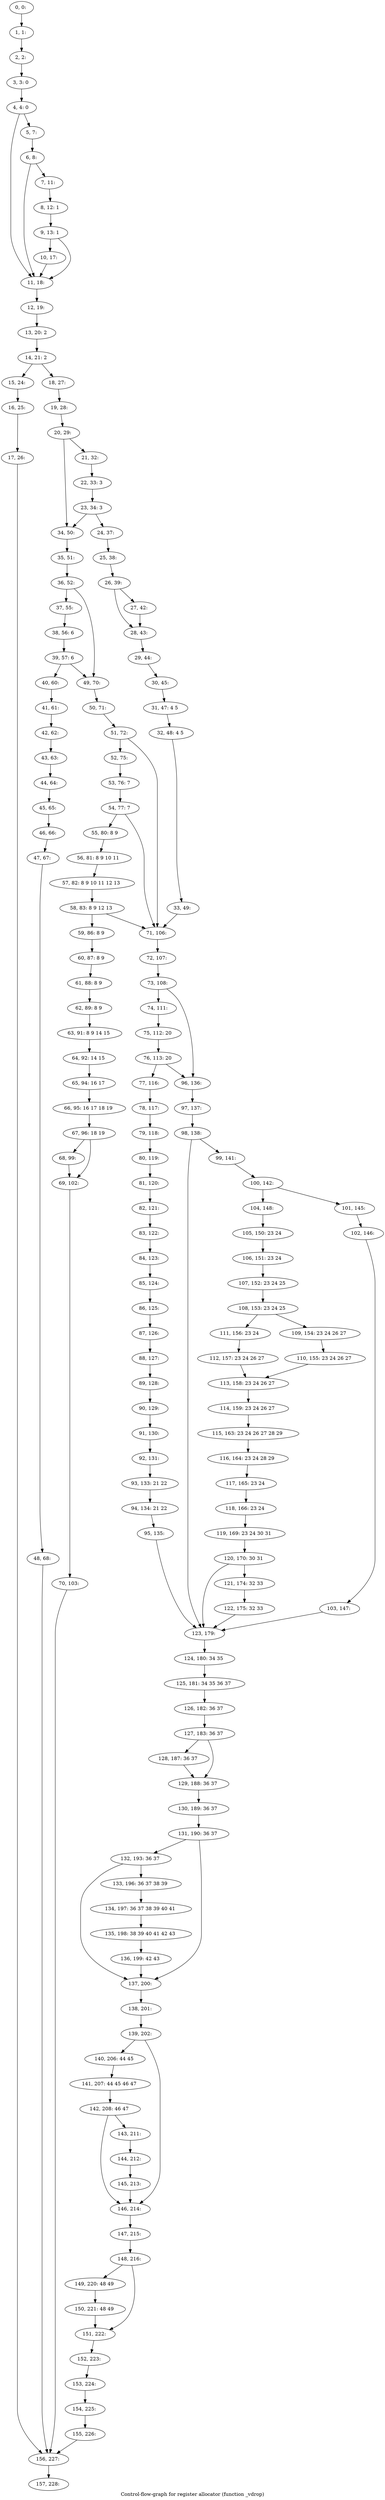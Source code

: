 digraph G {
graph [label="Control-flow-graph for register allocator (function _vdrop)"]
0[label="0, 0: "];
1[label="1, 1: "];
2[label="2, 2: "];
3[label="3, 3: 0 "];
4[label="4, 4: 0 "];
5[label="5, 7: "];
6[label="6, 8: "];
7[label="7, 11: "];
8[label="8, 12: 1 "];
9[label="9, 13: 1 "];
10[label="10, 17: "];
11[label="11, 18: "];
12[label="12, 19: "];
13[label="13, 20: 2 "];
14[label="14, 21: 2 "];
15[label="15, 24: "];
16[label="16, 25: "];
17[label="17, 26: "];
18[label="18, 27: "];
19[label="19, 28: "];
20[label="20, 29: "];
21[label="21, 32: "];
22[label="22, 33: 3 "];
23[label="23, 34: 3 "];
24[label="24, 37: "];
25[label="25, 38: "];
26[label="26, 39: "];
27[label="27, 42: "];
28[label="28, 43: "];
29[label="29, 44: "];
30[label="30, 45: "];
31[label="31, 47: 4 5 "];
32[label="32, 48: 4 5 "];
33[label="33, 49: "];
34[label="34, 50: "];
35[label="35, 51: "];
36[label="36, 52: "];
37[label="37, 55: "];
38[label="38, 56: 6 "];
39[label="39, 57: 6 "];
40[label="40, 60: "];
41[label="41, 61: "];
42[label="42, 62: "];
43[label="43, 63: "];
44[label="44, 64: "];
45[label="45, 65: "];
46[label="46, 66: "];
47[label="47, 67: "];
48[label="48, 68: "];
49[label="49, 70: "];
50[label="50, 71: "];
51[label="51, 72: "];
52[label="52, 75: "];
53[label="53, 76: 7 "];
54[label="54, 77: 7 "];
55[label="55, 80: 8 9 "];
56[label="56, 81: 8 9 10 11 "];
57[label="57, 82: 8 9 10 11 12 13 "];
58[label="58, 83: 8 9 12 13 "];
59[label="59, 86: 8 9 "];
60[label="60, 87: 8 9 "];
61[label="61, 88: 8 9 "];
62[label="62, 89: 8 9 "];
63[label="63, 91: 8 9 14 15 "];
64[label="64, 92: 14 15 "];
65[label="65, 94: 16 17 "];
66[label="66, 95: 16 17 18 19 "];
67[label="67, 96: 18 19 "];
68[label="68, 99: "];
69[label="69, 102: "];
70[label="70, 103: "];
71[label="71, 106: "];
72[label="72, 107: "];
73[label="73, 108: "];
74[label="74, 111: "];
75[label="75, 112: 20 "];
76[label="76, 113: 20 "];
77[label="77, 116: "];
78[label="78, 117: "];
79[label="79, 118: "];
80[label="80, 119: "];
81[label="81, 120: "];
82[label="82, 121: "];
83[label="83, 122: "];
84[label="84, 123: "];
85[label="85, 124: "];
86[label="86, 125: "];
87[label="87, 126: "];
88[label="88, 127: "];
89[label="89, 128: "];
90[label="90, 129: "];
91[label="91, 130: "];
92[label="92, 131: "];
93[label="93, 133: 21 22 "];
94[label="94, 134: 21 22 "];
95[label="95, 135: "];
96[label="96, 136: "];
97[label="97, 137: "];
98[label="98, 138: "];
99[label="99, 141: "];
100[label="100, 142: "];
101[label="101, 145: "];
102[label="102, 146: "];
103[label="103, 147: "];
104[label="104, 148: "];
105[label="105, 150: 23 24 "];
106[label="106, 151: 23 24 "];
107[label="107, 152: 23 24 25 "];
108[label="108, 153: 23 24 25 "];
109[label="109, 154: 23 24 26 27 "];
110[label="110, 155: 23 24 26 27 "];
111[label="111, 156: 23 24 "];
112[label="112, 157: 23 24 26 27 "];
113[label="113, 158: 23 24 26 27 "];
114[label="114, 159: 23 24 26 27 "];
115[label="115, 163: 23 24 26 27 28 29 "];
116[label="116, 164: 23 24 28 29 "];
117[label="117, 165: 23 24 "];
118[label="118, 166: 23 24 "];
119[label="119, 169: 23 24 30 31 "];
120[label="120, 170: 30 31 "];
121[label="121, 174: 32 33 "];
122[label="122, 175: 32 33 "];
123[label="123, 179: "];
124[label="124, 180: 34 35 "];
125[label="125, 181: 34 35 36 37 "];
126[label="126, 182: 36 37 "];
127[label="127, 183: 36 37 "];
128[label="128, 187: 36 37 "];
129[label="129, 188: 36 37 "];
130[label="130, 189: 36 37 "];
131[label="131, 190: 36 37 "];
132[label="132, 193: 36 37 "];
133[label="133, 196: 36 37 38 39 "];
134[label="134, 197: 36 37 38 39 40 41 "];
135[label="135, 198: 38 39 40 41 42 43 "];
136[label="136, 199: 42 43 "];
137[label="137, 200: "];
138[label="138, 201: "];
139[label="139, 202: "];
140[label="140, 206: 44 45 "];
141[label="141, 207: 44 45 46 47 "];
142[label="142, 208: 46 47 "];
143[label="143, 211: "];
144[label="144, 212: "];
145[label="145, 213: "];
146[label="146, 214: "];
147[label="147, 215: "];
148[label="148, 216: "];
149[label="149, 220: 48 49 "];
150[label="150, 221: 48 49 "];
151[label="151, 222: "];
152[label="152, 223: "];
153[label="153, 224: "];
154[label="154, 225: "];
155[label="155, 226: "];
156[label="156, 227: "];
157[label="157, 228: "];
0->1 ;
1->2 ;
2->3 ;
3->4 ;
4->5 ;
4->11 ;
5->6 ;
6->7 ;
6->11 ;
7->8 ;
8->9 ;
9->10 ;
9->11 ;
10->11 ;
11->12 ;
12->13 ;
13->14 ;
14->15 ;
14->18 ;
15->16 ;
16->17 ;
17->156 ;
18->19 ;
19->20 ;
20->21 ;
20->34 ;
21->22 ;
22->23 ;
23->24 ;
23->34 ;
24->25 ;
25->26 ;
26->27 ;
26->28 ;
27->28 ;
28->29 ;
29->30 ;
30->31 ;
31->32 ;
32->33 ;
33->71 ;
34->35 ;
35->36 ;
36->37 ;
36->49 ;
37->38 ;
38->39 ;
39->40 ;
39->49 ;
40->41 ;
41->42 ;
42->43 ;
43->44 ;
44->45 ;
45->46 ;
46->47 ;
47->48 ;
48->156 ;
49->50 ;
50->51 ;
51->52 ;
51->71 ;
52->53 ;
53->54 ;
54->55 ;
54->71 ;
55->56 ;
56->57 ;
57->58 ;
58->59 ;
58->71 ;
59->60 ;
60->61 ;
61->62 ;
62->63 ;
63->64 ;
64->65 ;
65->66 ;
66->67 ;
67->68 ;
67->69 ;
68->69 ;
69->70 ;
70->156 ;
71->72 ;
72->73 ;
73->74 ;
73->96 ;
74->75 ;
75->76 ;
76->77 ;
76->96 ;
77->78 ;
78->79 ;
79->80 ;
80->81 ;
81->82 ;
82->83 ;
83->84 ;
84->85 ;
85->86 ;
86->87 ;
87->88 ;
88->89 ;
89->90 ;
90->91 ;
91->92 ;
92->93 ;
93->94 ;
94->95 ;
95->123 ;
96->97 ;
97->98 ;
98->99 ;
98->123 ;
99->100 ;
100->101 ;
100->104 ;
101->102 ;
102->103 ;
103->123 ;
104->105 ;
105->106 ;
106->107 ;
107->108 ;
108->109 ;
108->111 ;
109->110 ;
110->113 ;
111->112 ;
112->113 ;
113->114 ;
114->115 ;
115->116 ;
116->117 ;
117->118 ;
118->119 ;
119->120 ;
120->121 ;
120->123 ;
121->122 ;
122->123 ;
123->124 ;
124->125 ;
125->126 ;
126->127 ;
127->128 ;
127->129 ;
128->129 ;
129->130 ;
130->131 ;
131->132 ;
131->137 ;
132->133 ;
132->137 ;
133->134 ;
134->135 ;
135->136 ;
136->137 ;
137->138 ;
138->139 ;
139->140 ;
139->146 ;
140->141 ;
141->142 ;
142->143 ;
142->146 ;
143->144 ;
144->145 ;
145->146 ;
146->147 ;
147->148 ;
148->149 ;
148->151 ;
149->150 ;
150->151 ;
151->152 ;
152->153 ;
153->154 ;
154->155 ;
155->156 ;
156->157 ;
}
